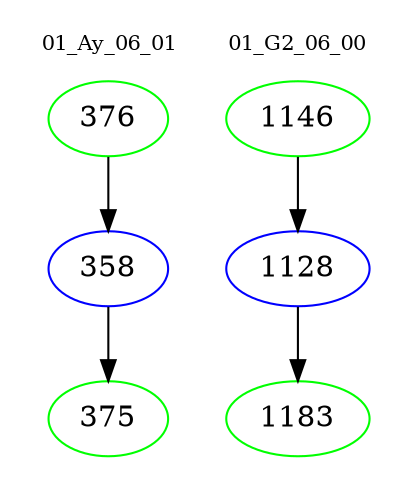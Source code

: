 digraph{
subgraph cluster_0 {
color = white
label = "01_Ay_06_01";
fontsize=10;
T0_376 [label="376", color="green"]
T0_376 -> T0_358 [color="black"]
T0_358 [label="358", color="blue"]
T0_358 -> T0_375 [color="black"]
T0_375 [label="375", color="green"]
}
subgraph cluster_1 {
color = white
label = "01_G2_06_00";
fontsize=10;
T1_1146 [label="1146", color="green"]
T1_1146 -> T1_1128 [color="black"]
T1_1128 [label="1128", color="blue"]
T1_1128 -> T1_1183 [color="black"]
T1_1183 [label="1183", color="green"]
}
}
